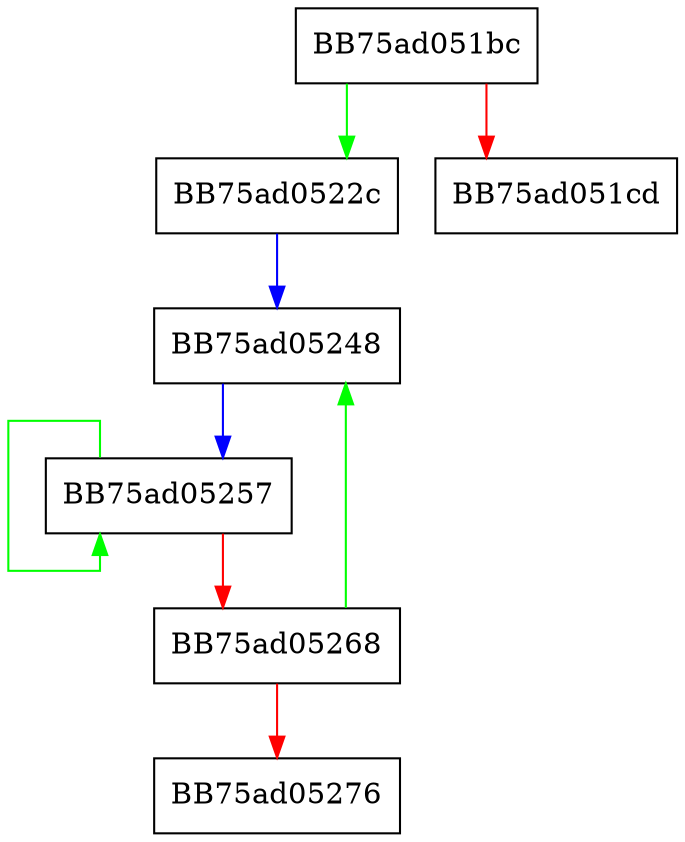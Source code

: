 digraph SymCryptScsTableStore {
  node [shape="box"];
  graph [splines=ortho];
  BB75ad051bc -> BB75ad0522c [color="green"];
  BB75ad051bc -> BB75ad051cd [color="red"];
  BB75ad0522c -> BB75ad05248 [color="blue"];
  BB75ad05248 -> BB75ad05257 [color="blue"];
  BB75ad05257 -> BB75ad05257 [color="green"];
  BB75ad05257 -> BB75ad05268 [color="red"];
  BB75ad05268 -> BB75ad05248 [color="green"];
  BB75ad05268 -> BB75ad05276 [color="red"];
}
